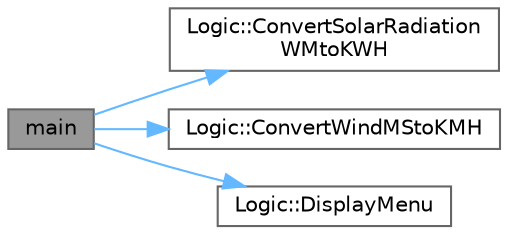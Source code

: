 digraph "main"
{
 // LATEX_PDF_SIZE
  bgcolor="transparent";
  edge [fontname=Helvetica,fontsize=10,labelfontname=Helvetica,labelfontsize=10];
  node [fontname=Helvetica,fontsize=10,shape=box,height=0.2,width=0.4];
  rankdir="LR";
  Node1 [id="Node000001",label="main",height=0.2,width=0.4,color="gray40", fillcolor="grey60", style="filled", fontcolor="black",tooltip=" "];
  Node1 -> Node2 [id="edge1_Node000001_Node000002",color="steelblue1",style="solid",tooltip=" "];
  Node2 [id="Node000002",label="Logic::ConvertSolarRadiation\lWMtoKWH",height=0.2,width=0.4,color="grey40", fillcolor="white", style="filled",URL="$class_logic.html#ac4a11ea3e7506d1e02f8d933f2f0d557",tooltip="Converts solar radiation from W per 10 min to KiloWattHour."];
  Node1 -> Node3 [id="edge2_Node000001_Node000003",color="steelblue1",style="solid",tooltip=" "];
  Node3 [id="Node000003",label="Logic::ConvertWindMStoKMH",height=0.2,width=0.4,color="grey40", fillcolor="white", style="filled",URL="$class_logic.html#ac411f10b472d945661d0a74f2cf0d3c8",tooltip="Converts wind speed m/s to km/h."];
  Node1 -> Node4 [id="edge3_Node000001_Node000004",color="steelblue1",style="solid",tooltip=" "];
  Node4 [id="Node000004",label="Logic::DisplayMenu",height=0.2,width=0.4,color="grey40", fillcolor="white", style="filled",URL="$class_logic.html#a73073a04b0b18d213636f41c043bf8a3",tooltip="Displays the menu."];
}
